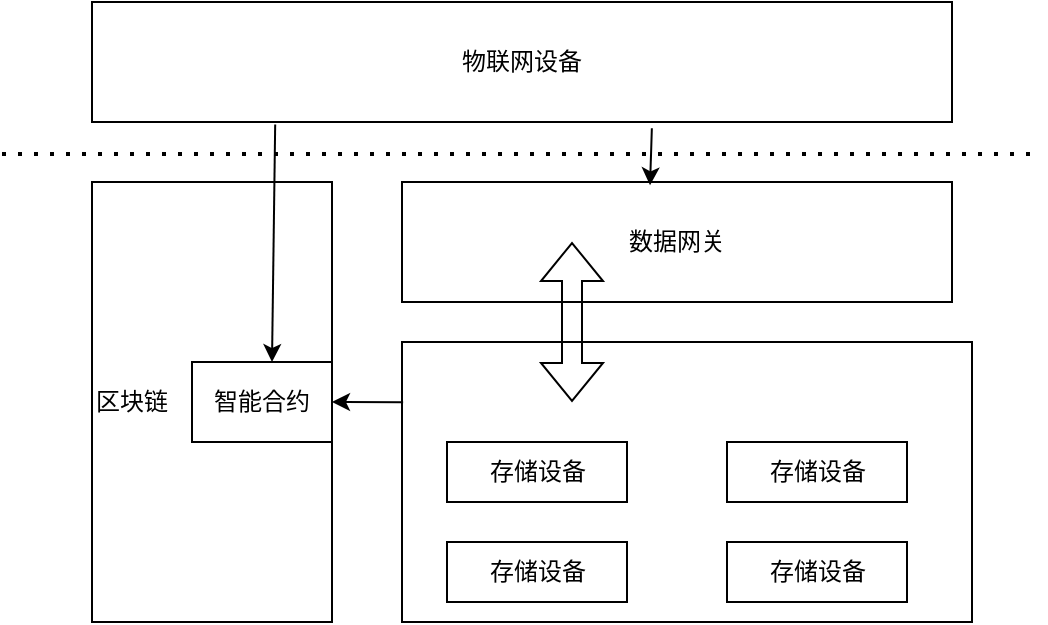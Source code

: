 <mxfile version="24.0.6" type="github">
  <diagram name="第 1 页" id="Eg-VOLZd_sPCDUKH0cTg">
    <mxGraphModel dx="707" dy="401" grid="1" gridSize="10" guides="1" tooltips="1" connect="1" arrows="1" fold="1" page="1" pageScale="1" pageWidth="827" pageHeight="1169" math="0" shadow="0">
      <root>
        <mxCell id="0" />
        <mxCell id="1" parent="0" />
        <mxCell id="zwhW8Kd3Hd31xVbURi4L-1" value="物联网设备" style="rounded=0;whiteSpace=wrap;html=1;" vertex="1" parent="1">
          <mxGeometry x="280" y="10" width="430" height="60" as="geometry" />
        </mxCell>
        <mxCell id="zwhW8Kd3Hd31xVbURi4L-4" value="数据网关" style="rounded=0;whiteSpace=wrap;html=1;" vertex="1" parent="1">
          <mxGeometry x="435" y="100" width="275" height="60" as="geometry" />
        </mxCell>
        <mxCell id="zwhW8Kd3Hd31xVbURi4L-3" value="区块链" style="rounded=0;whiteSpace=wrap;html=1;align=left;" vertex="1" parent="1">
          <mxGeometry x="280" y="100" width="120" height="220" as="geometry" />
        </mxCell>
        <mxCell id="zwhW8Kd3Hd31xVbURi4L-7" value="" style="rounded=0;whiteSpace=wrap;html=1;" vertex="1" parent="1">
          <mxGeometry x="435" y="180" width="285" height="140" as="geometry" />
        </mxCell>
        <mxCell id="zwhW8Kd3Hd31xVbURi4L-8" value="" style="endArrow=none;dashed=1;html=1;dashPattern=1 3;strokeWidth=2;rounded=0;" edge="1" parent="1">
          <mxGeometry width="50" height="50" relative="1" as="geometry">
            <mxPoint x="235" y="86" as="sourcePoint" />
            <mxPoint x="755" y="86" as="targetPoint" />
            <Array as="points" />
          </mxGeometry>
        </mxCell>
        <mxCell id="zwhW8Kd3Hd31xVbURi4L-12" value="存储设备" style="rounded=0;whiteSpace=wrap;html=1;" vertex="1" parent="1">
          <mxGeometry x="457.5" y="230" width="90" height="30" as="geometry" />
        </mxCell>
        <mxCell id="zwhW8Kd3Hd31xVbURi4L-13" value="存储设备" style="rounded=0;whiteSpace=wrap;html=1;" vertex="1" parent="1">
          <mxGeometry x="597.5" y="230" width="90" height="30" as="geometry" />
        </mxCell>
        <mxCell id="zwhW8Kd3Hd31xVbURi4L-14" value="存储设备" style="rounded=0;whiteSpace=wrap;html=1;" vertex="1" parent="1">
          <mxGeometry x="457.5" y="280" width="90" height="30" as="geometry" />
        </mxCell>
        <mxCell id="zwhW8Kd3Hd31xVbURi4L-15" value="存储设备" style="rounded=0;whiteSpace=wrap;html=1;" vertex="1" parent="1">
          <mxGeometry x="597.5" y="280" width="90" height="30" as="geometry" />
        </mxCell>
        <mxCell id="zwhW8Kd3Hd31xVbURi4L-16" value="智能合约" style="rounded=0;whiteSpace=wrap;html=1;" vertex="1" parent="1">
          <mxGeometry x="330" y="190" width="70" height="40" as="geometry" />
        </mxCell>
        <mxCell id="zwhW8Kd3Hd31xVbURi4L-18" value="" style="endArrow=classic;html=1;rounded=0;exitX=0.213;exitY=1.02;exitDx=0;exitDy=0;exitPerimeter=0;" edge="1" parent="1" source="zwhW8Kd3Hd31xVbURi4L-1">
          <mxGeometry width="50" height="50" relative="1" as="geometry">
            <mxPoint x="320" y="240" as="sourcePoint" />
            <mxPoint x="370" y="190" as="targetPoint" />
          </mxGeometry>
        </mxCell>
        <mxCell id="zwhW8Kd3Hd31xVbURi4L-21" value="" style="endArrow=classic;html=1;rounded=0;exitX=0.651;exitY=1.052;exitDx=0;exitDy=0;exitPerimeter=0;entryX=0.451;entryY=0.028;entryDx=0;entryDy=0;entryPerimeter=0;" edge="1" parent="1" source="zwhW8Kd3Hd31xVbURi4L-1" target="zwhW8Kd3Hd31xVbURi4L-4">
          <mxGeometry width="50" height="50" relative="1" as="geometry">
            <mxPoint x="382" y="81" as="sourcePoint" />
            <mxPoint x="380" y="200" as="targetPoint" />
          </mxGeometry>
        </mxCell>
        <mxCell id="zwhW8Kd3Hd31xVbURi4L-22" value="" style="endArrow=classic;html=1;rounded=0;exitX=0.002;exitY=0.215;exitDx=0;exitDy=0;entryX=1;entryY=0.5;entryDx=0;entryDy=0;exitPerimeter=0;" edge="1" parent="1" source="zwhW8Kd3Hd31xVbURi4L-7" target="zwhW8Kd3Hd31xVbURi4L-16">
          <mxGeometry width="50" height="50" relative="1" as="geometry">
            <mxPoint x="500" y="180" as="sourcePoint" />
            <mxPoint x="550" y="130" as="targetPoint" />
          </mxGeometry>
        </mxCell>
        <mxCell id="zwhW8Kd3Hd31xVbURi4L-11" value="" style="shape=flexArrow;endArrow=classic;startArrow=classic;html=1;rounded=0;" edge="1" parent="1">
          <mxGeometry width="100" height="100" relative="1" as="geometry">
            <mxPoint x="520" y="210" as="sourcePoint" />
            <mxPoint x="520" y="130" as="targetPoint" />
          </mxGeometry>
        </mxCell>
      </root>
    </mxGraphModel>
  </diagram>
</mxfile>
